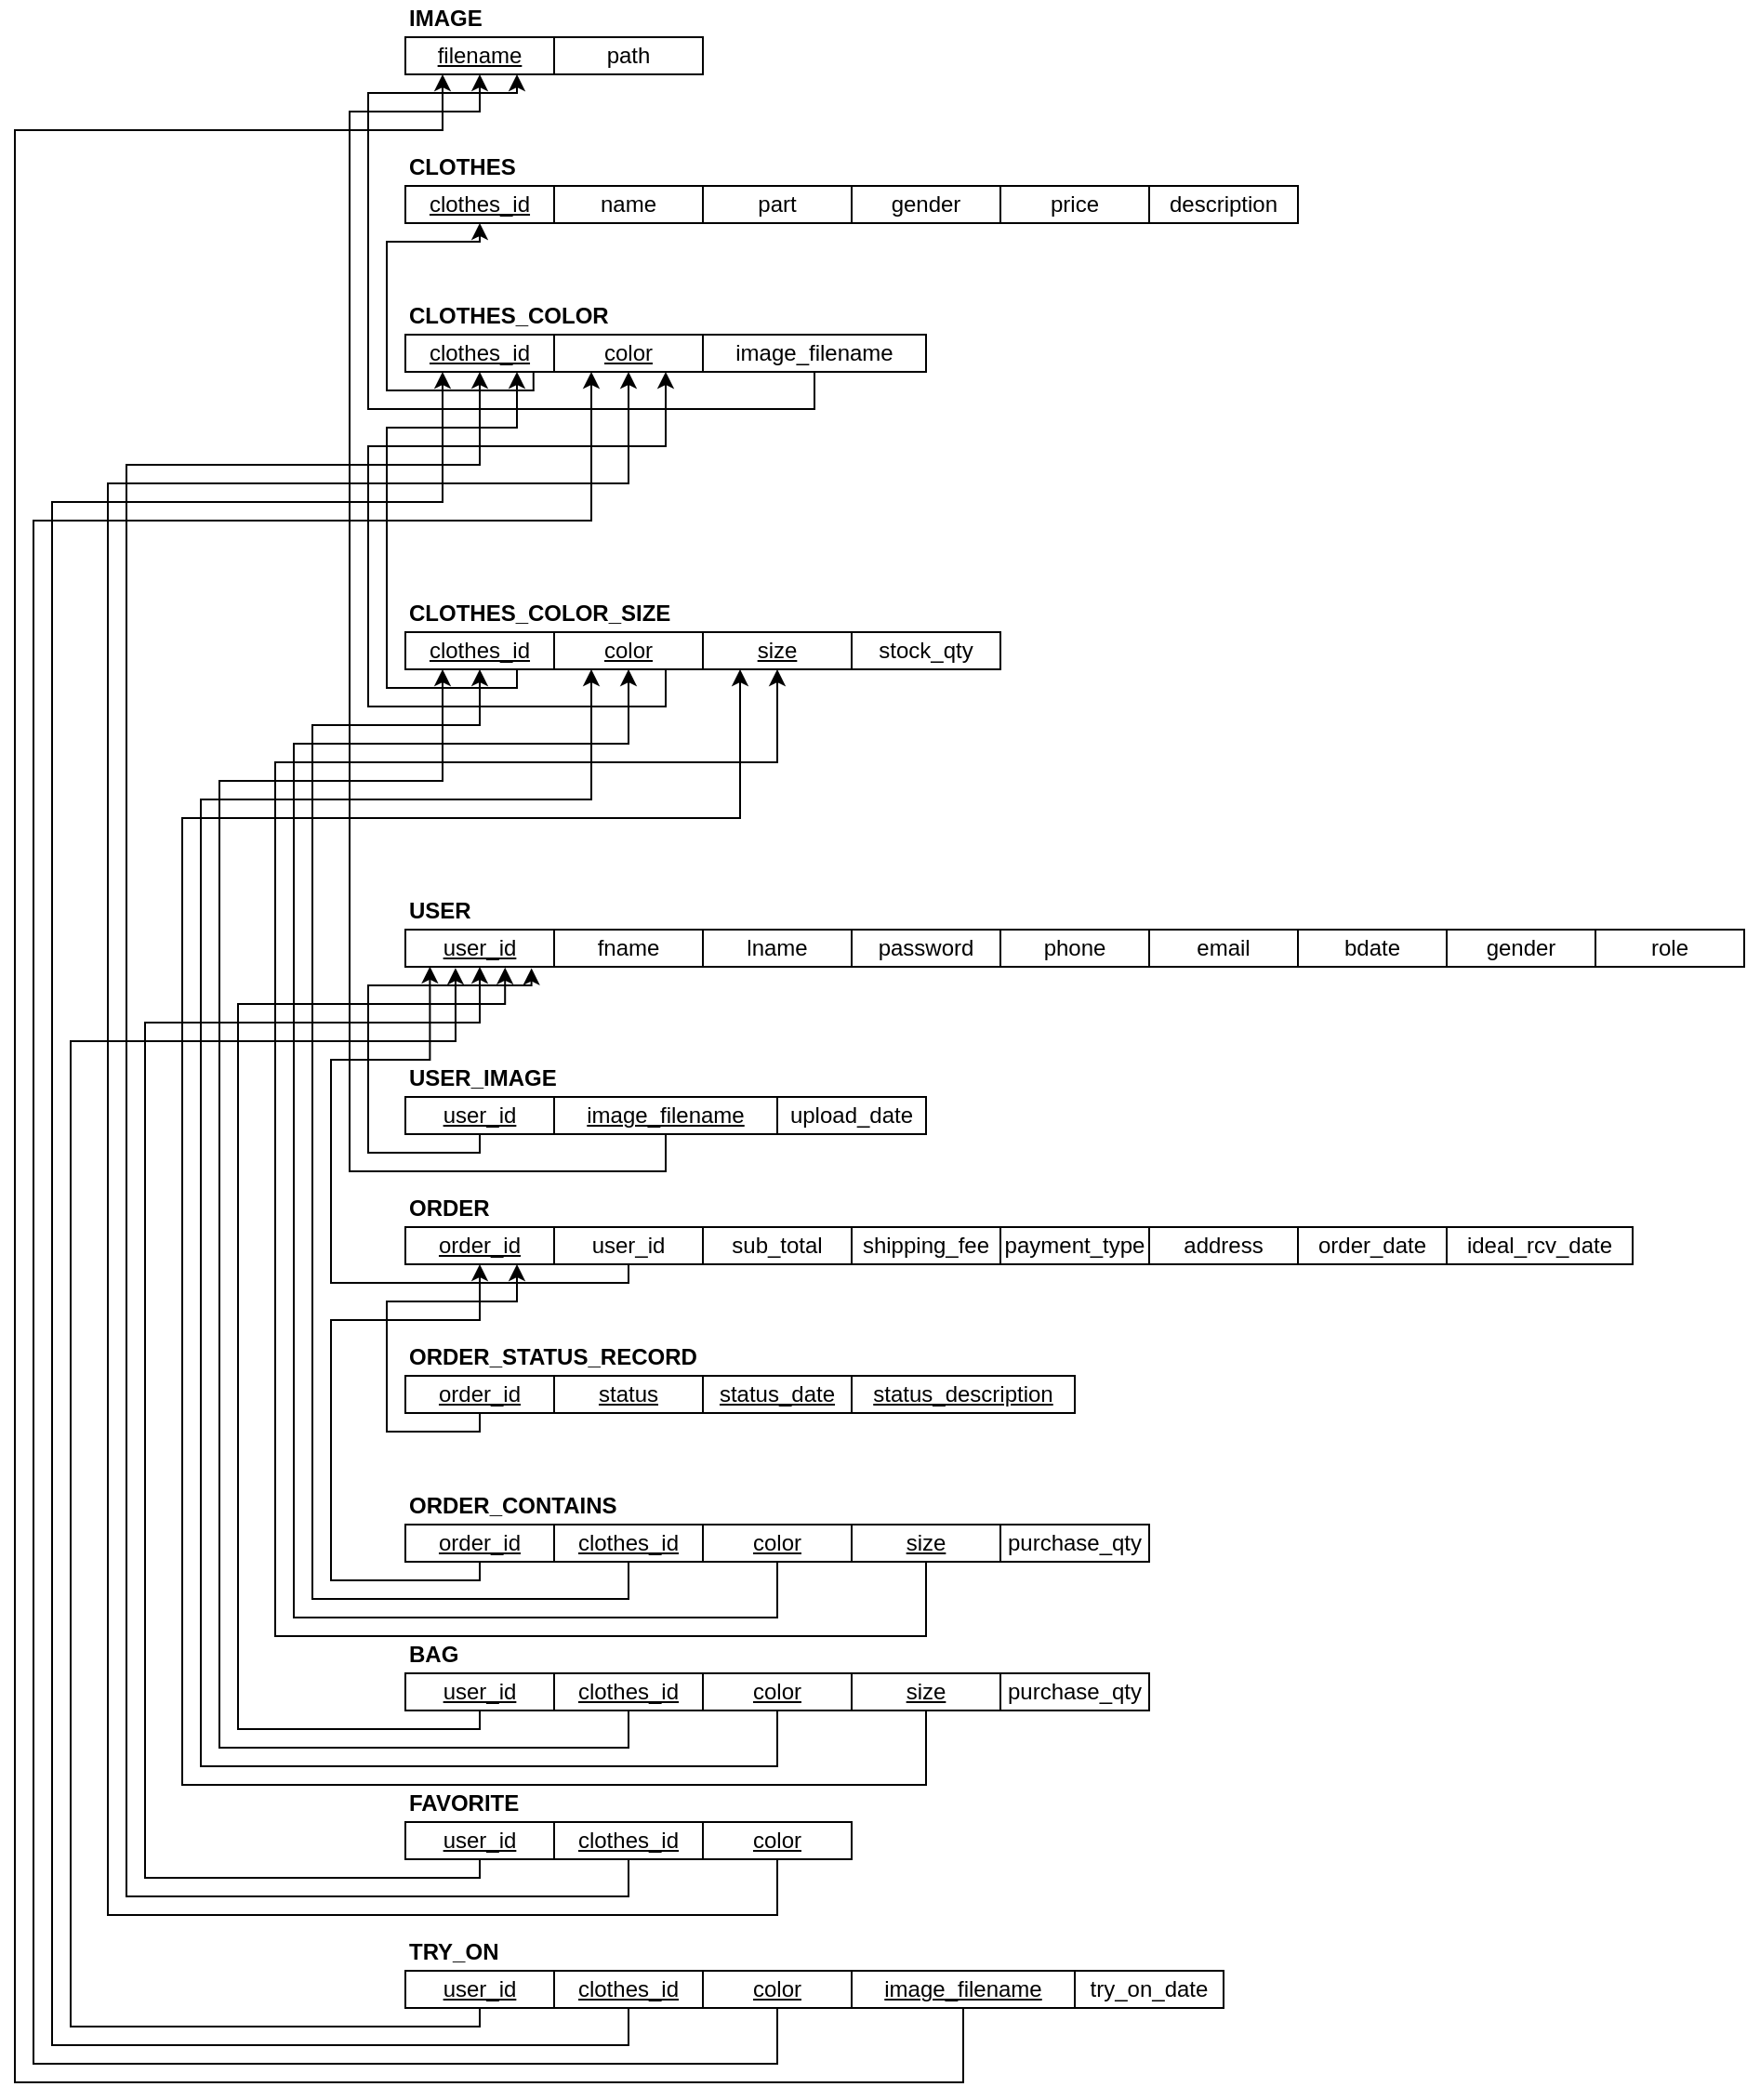 <mxfile version="24.9.1">
  <diagram name="第 1 页" id="pu7RplSgcO4xhjt9uPUx">
    <mxGraphModel dx="2412" dy="589" grid="1" gridSize="10" guides="1" tooltips="1" connect="1" arrows="1" fold="1" page="1" pageScale="1" pageWidth="827" pageHeight="1169" math="0" shadow="0">
      <root>
        <mxCell id="0" />
        <mxCell id="1" parent="0" />
        <mxCell id="Ce28fYQryjSVvfsQ6cTN-1" value="clothes_id" style="rounded=0;whiteSpace=wrap;html=1;fontStyle=4" parent="1" vertex="1">
          <mxGeometry x="40" y="240" width="80" height="20" as="geometry" />
        </mxCell>
        <mxCell id="Ce28fYQryjSVvfsQ6cTN-2" value="CLOTHES" style="text;html=1;align=left;verticalAlign=middle;whiteSpace=wrap;rounded=0;fontStyle=1" parent="1" vertex="1">
          <mxGeometry x="40" y="220" width="60" height="20" as="geometry" />
        </mxCell>
        <mxCell id="Ce28fYQryjSVvfsQ6cTN-3" value="name" style="rounded=0;whiteSpace=wrap;html=1;" parent="1" vertex="1">
          <mxGeometry x="120" y="240" width="80" height="20" as="geometry" />
        </mxCell>
        <mxCell id="Ce28fYQryjSVvfsQ6cTN-4" value="part" style="rounded=0;whiteSpace=wrap;html=1;" parent="1" vertex="1">
          <mxGeometry x="200" y="240" width="80" height="20" as="geometry" />
        </mxCell>
        <mxCell id="Ce28fYQryjSVvfsQ6cTN-5" value="gender" style="rounded=0;whiteSpace=wrap;html=1;" parent="1" vertex="1">
          <mxGeometry x="280" y="240" width="80" height="20" as="geometry" />
        </mxCell>
        <mxCell id="Ce28fYQryjSVvfsQ6cTN-6" value="price" style="rounded=0;whiteSpace=wrap;html=1;" parent="1" vertex="1">
          <mxGeometry x="360" y="240" width="80" height="20" as="geometry" />
        </mxCell>
        <mxCell id="Ce28fYQryjSVvfsQ6cTN-7" value="description" style="rounded=0;whiteSpace=wrap;html=1;" parent="1" vertex="1">
          <mxGeometry x="440" y="240" width="80" height="20" as="geometry" />
        </mxCell>
        <mxCell id="Ce28fYQryjSVvfsQ6cTN-56" style="edgeStyle=orthogonalEdgeStyle;rounded=0;orthogonalLoop=1;jettySize=auto;html=1;exitX=0.861;exitY=1.009;exitDx=0;exitDy=0;entryX=0.5;entryY=1;entryDx=0;entryDy=0;exitPerimeter=0;" parent="1" source="Ce28fYQryjSVvfsQ6cTN-8" target="Ce28fYQryjSVvfsQ6cTN-1" edge="1">
          <mxGeometry relative="1" as="geometry">
            <Array as="points">
              <mxPoint x="109" y="350" />
              <mxPoint x="30" y="350" />
              <mxPoint x="30" y="270" />
              <mxPoint x="80" y="270" />
            </Array>
          </mxGeometry>
        </mxCell>
        <mxCell id="Ce28fYQryjSVvfsQ6cTN-8" value="clothes_id" style="rounded=0;whiteSpace=wrap;html=1;fontStyle=4" parent="1" vertex="1">
          <mxGeometry x="40" y="320" width="80" height="20" as="geometry" />
        </mxCell>
        <mxCell id="Ce28fYQryjSVvfsQ6cTN-9" value="CLOTHES_COLOR" style="text;html=1;align=left;verticalAlign=middle;whiteSpace=wrap;rounded=0;fontStyle=1" parent="1" vertex="1">
          <mxGeometry x="40" y="300" width="60" height="20" as="geometry" />
        </mxCell>
        <mxCell id="Ce28fYQryjSVvfsQ6cTN-10" value="color" style="rounded=0;whiteSpace=wrap;html=1;fontStyle=4" parent="1" vertex="1">
          <mxGeometry x="120" y="320" width="80" height="20" as="geometry" />
        </mxCell>
        <mxCell id="Ce28fYQryjSVvfsQ6cTN-11" value="user_id" style="rounded=0;whiteSpace=wrap;html=1;fontStyle=4" parent="1" vertex="1">
          <mxGeometry x="40" y="640" width="80" height="20" as="geometry" />
        </mxCell>
        <mxCell id="Ce28fYQryjSVvfsQ6cTN-12" value="USER" style="text;html=1;align=left;verticalAlign=middle;whiteSpace=wrap;rounded=0;fontStyle=1" parent="1" vertex="1">
          <mxGeometry x="40" y="620" width="60" height="20" as="geometry" />
        </mxCell>
        <mxCell id="Ce28fYQryjSVvfsQ6cTN-13" value="fname" style="rounded=0;whiteSpace=wrap;html=1;fontStyle=0" parent="1" vertex="1">
          <mxGeometry x="120" y="640" width="80" height="20" as="geometry" />
        </mxCell>
        <mxCell id="Ce28fYQryjSVvfsQ6cTN-14" value="lname" style="rounded=0;whiteSpace=wrap;html=1;fontStyle=0" parent="1" vertex="1">
          <mxGeometry x="200" y="640" width="80" height="20" as="geometry" />
        </mxCell>
        <mxCell id="Ce28fYQryjSVvfsQ6cTN-15" value="password" style="rounded=0;whiteSpace=wrap;html=1;fontStyle=0" parent="1" vertex="1">
          <mxGeometry x="280" y="640" width="80" height="20" as="geometry" />
        </mxCell>
        <mxCell id="Ce28fYQryjSVvfsQ6cTN-16" value="phone" style="rounded=0;whiteSpace=wrap;html=1;fontStyle=0" parent="1" vertex="1">
          <mxGeometry x="360" y="640" width="80" height="20" as="geometry" />
        </mxCell>
        <mxCell id="Ce28fYQryjSVvfsQ6cTN-17" value="email" style="rounded=0;whiteSpace=wrap;html=1;fontStyle=0" parent="1" vertex="1">
          <mxGeometry x="440" y="640" width="80" height="20" as="geometry" />
        </mxCell>
        <mxCell id="Ce28fYQryjSVvfsQ6cTN-18" value="bdate" style="rounded=0;whiteSpace=wrap;html=1;fontStyle=0" parent="1" vertex="1">
          <mxGeometry x="520" y="640" width="80" height="20" as="geometry" />
        </mxCell>
        <mxCell id="Ce28fYQryjSVvfsQ6cTN-19" value="gender" style="rounded=0;whiteSpace=wrap;html=1;fontStyle=0" parent="1" vertex="1">
          <mxGeometry x="600" y="640" width="80" height="20" as="geometry" />
        </mxCell>
        <mxCell id="Ce28fYQryjSVvfsQ6cTN-20" value="role" style="rounded=0;whiteSpace=wrap;html=1;fontStyle=0" parent="1" vertex="1">
          <mxGeometry x="680" y="640" width="80" height="20" as="geometry" />
        </mxCell>
        <mxCell id="Ce28fYQryjSVvfsQ6cTN-21" value="filename" style="rounded=0;whiteSpace=wrap;html=1;fontStyle=4" parent="1" vertex="1">
          <mxGeometry x="40" y="160" width="80" height="20" as="geometry" />
        </mxCell>
        <mxCell id="Ce28fYQryjSVvfsQ6cTN-22" value="IMAGE" style="text;html=1;align=left;verticalAlign=middle;whiteSpace=wrap;rounded=0;fontStyle=1" parent="1" vertex="1">
          <mxGeometry x="40" y="140" width="60" height="20" as="geometry" />
        </mxCell>
        <mxCell id="Ce28fYQryjSVvfsQ6cTN-23" value="path" style="rounded=0;whiteSpace=wrap;html=1;fontStyle=0" parent="1" vertex="1">
          <mxGeometry x="120" y="160" width="80" height="20" as="geometry" />
        </mxCell>
        <mxCell id="Ce28fYQryjSVvfsQ6cTN-24" value="order_id" style="rounded=0;whiteSpace=wrap;html=1;fontStyle=4" parent="1" vertex="1">
          <mxGeometry x="40" y="800" width="80" height="20" as="geometry" />
        </mxCell>
        <mxCell id="Ce28fYQryjSVvfsQ6cTN-25" value="ORDER" style="text;html=1;align=left;verticalAlign=middle;whiteSpace=wrap;rounded=0;fontStyle=1" parent="1" vertex="1">
          <mxGeometry x="40" y="780" width="60" height="20" as="geometry" />
        </mxCell>
        <mxCell id="Ce28fYQryjSVvfsQ6cTN-26" value="sub_total" style="rounded=0;whiteSpace=wrap;html=1;fontStyle=0" parent="1" vertex="1">
          <mxGeometry x="200" y="800" width="80" height="20" as="geometry" />
        </mxCell>
        <mxCell id="Ce28fYQryjSVvfsQ6cTN-27" value="shipping_fee" style="rounded=0;whiteSpace=wrap;html=1;fontStyle=0" parent="1" vertex="1">
          <mxGeometry x="280" y="800" width="80" height="20" as="geometry" />
        </mxCell>
        <mxCell id="Ce28fYQryjSVvfsQ6cTN-28" value="payment_type" style="rounded=0;whiteSpace=wrap;html=1;fontStyle=0" parent="1" vertex="1">
          <mxGeometry x="360" y="800" width="80" height="20" as="geometry" />
        </mxCell>
        <mxCell id="Ce28fYQryjSVvfsQ6cTN-29" value="address" style="rounded=0;whiteSpace=wrap;html=1;fontStyle=0" parent="1" vertex="1">
          <mxGeometry x="440" y="800" width="80" height="20" as="geometry" />
        </mxCell>
        <mxCell id="Ce28fYQryjSVvfsQ6cTN-30" value="order_date" style="rounded=0;whiteSpace=wrap;html=1;fontStyle=0" parent="1" vertex="1">
          <mxGeometry x="520" y="800" width="80" height="20" as="geometry" />
        </mxCell>
        <mxCell id="Ce28fYQryjSVvfsQ6cTN-32" value="ideal_rcv_date" style="rounded=0;whiteSpace=wrap;html=1;fontStyle=0" parent="1" vertex="1">
          <mxGeometry x="600" y="800" width="100" height="20" as="geometry" />
        </mxCell>
        <mxCell id="Ce28fYQryjSVvfsQ6cTN-110" style="edgeStyle=orthogonalEdgeStyle;rounded=0;orthogonalLoop=1;jettySize=auto;html=1;exitX=0.5;exitY=1;exitDx=0;exitDy=0;entryX=0.75;entryY=1;entryDx=0;entryDy=0;" parent="1" source="Ce28fYQryjSVvfsQ6cTN-41" target="Ce28fYQryjSVvfsQ6cTN-24" edge="1">
          <mxGeometry relative="1" as="geometry">
            <Array as="points">
              <mxPoint x="80" y="910" />
              <mxPoint x="30" y="910" />
              <mxPoint x="30" y="840" />
              <mxPoint x="100" y="840" />
            </Array>
          </mxGeometry>
        </mxCell>
        <mxCell id="Ce28fYQryjSVvfsQ6cTN-41" value="order_id" style="rounded=0;whiteSpace=wrap;html=1;fontStyle=4" parent="1" vertex="1">
          <mxGeometry x="40" y="880" width="80" height="20" as="geometry" />
        </mxCell>
        <mxCell id="Ce28fYQryjSVvfsQ6cTN-42" value="ORDER_STATUS_RECORD" style="text;html=1;align=left;verticalAlign=middle;whiteSpace=wrap;rounded=0;fontStyle=1" parent="1" vertex="1">
          <mxGeometry x="40" y="860" width="60" height="20" as="geometry" />
        </mxCell>
        <mxCell id="Ce28fYQryjSVvfsQ6cTN-43" value="status" style="rounded=0;whiteSpace=wrap;html=1;fontStyle=4" parent="1" vertex="1">
          <mxGeometry x="120" y="880" width="80" height="20" as="geometry" />
        </mxCell>
        <mxCell id="Ce28fYQryjSVvfsQ6cTN-44" value="status_date" style="rounded=0;whiteSpace=wrap;html=1;fontStyle=4" parent="1" vertex="1">
          <mxGeometry x="200" y="880" width="80" height="20" as="geometry" />
        </mxCell>
        <mxCell id="Ce28fYQryjSVvfsQ6cTN-45" value="status_description" style="rounded=0;whiteSpace=wrap;html=1;fontStyle=4" parent="1" vertex="1">
          <mxGeometry x="280" y="880" width="120" height="20" as="geometry" />
        </mxCell>
        <mxCell id="Ce28fYQryjSVvfsQ6cTN-55" style="edgeStyle=orthogonalEdgeStyle;rounded=0;orthogonalLoop=1;jettySize=auto;html=1;exitX=0.5;exitY=1;exitDx=0;exitDy=0;entryX=0.75;entryY=1;entryDx=0;entryDy=0;" parent="1" source="Ce28fYQryjSVvfsQ6cTN-54" target="Ce28fYQryjSVvfsQ6cTN-21" edge="1">
          <mxGeometry relative="1" as="geometry">
            <Array as="points">
              <mxPoint x="260" y="360" />
              <mxPoint x="20" y="360" />
              <mxPoint x="20" y="190" />
              <mxPoint x="100" y="190" />
            </Array>
          </mxGeometry>
        </mxCell>
        <mxCell id="Ce28fYQryjSVvfsQ6cTN-54" value="image_filename" style="rounded=0;whiteSpace=wrap;html=1;fontStyle=0" parent="1" vertex="1">
          <mxGeometry x="200" y="320" width="120" height="20" as="geometry" />
        </mxCell>
        <mxCell id="Ce28fYQryjSVvfsQ6cTN-65" style="edgeStyle=orthogonalEdgeStyle;rounded=0;orthogonalLoop=1;jettySize=auto;html=1;exitX=0.5;exitY=1;exitDx=0;exitDy=0;entryX=0.848;entryY=1.039;entryDx=0;entryDy=0;entryPerimeter=0;" parent="1" source="Ce28fYQryjSVvfsQ6cTN-61" target="Ce28fYQryjSVvfsQ6cTN-11" edge="1">
          <mxGeometry relative="1" as="geometry">
            <Array as="points">
              <mxPoint x="80" y="760" />
              <mxPoint x="20" y="760" />
              <mxPoint x="20" y="670" />
              <mxPoint x="108" y="670" />
            </Array>
          </mxGeometry>
        </mxCell>
        <mxCell id="Ce28fYQryjSVvfsQ6cTN-61" value="user_id" style="rounded=0;whiteSpace=wrap;html=1;fontStyle=4" parent="1" vertex="1">
          <mxGeometry x="40" y="730" width="80" height="20" as="geometry" />
        </mxCell>
        <mxCell id="Ce28fYQryjSVvfsQ6cTN-62" value="USER_IMAGE" style="text;html=1;align=left;verticalAlign=middle;whiteSpace=wrap;rounded=0;fontStyle=1" parent="1" vertex="1">
          <mxGeometry x="40" y="710" width="60" height="20" as="geometry" />
        </mxCell>
        <mxCell id="Ce28fYQryjSVvfsQ6cTN-66" style="edgeStyle=orthogonalEdgeStyle;rounded=0;orthogonalLoop=1;jettySize=auto;html=1;exitX=0.5;exitY=1;exitDx=0;exitDy=0;entryX=0.5;entryY=1;entryDx=0;entryDy=0;" parent="1" source="Ce28fYQryjSVvfsQ6cTN-63" target="Ce28fYQryjSVvfsQ6cTN-21" edge="1">
          <mxGeometry relative="1" as="geometry">
            <Array as="points">
              <mxPoint x="180" y="770" />
              <mxPoint x="10" y="770" />
              <mxPoint x="10" y="200" />
              <mxPoint x="80" y="200" />
            </Array>
          </mxGeometry>
        </mxCell>
        <mxCell id="Ce28fYQryjSVvfsQ6cTN-63" value="image_filename" style="rounded=0;whiteSpace=wrap;html=1;fontStyle=4" parent="1" vertex="1">
          <mxGeometry x="120" y="730" width="120" height="20" as="geometry" />
        </mxCell>
        <mxCell id="Ce28fYQryjSVvfsQ6cTN-75" style="edgeStyle=orthogonalEdgeStyle;rounded=0;orthogonalLoop=1;jettySize=auto;html=1;exitX=0.5;exitY=1;exitDx=0;exitDy=0;entryX=0.5;entryY=1;entryDx=0;entryDy=0;" parent="1" source="Ce28fYQryjSVvfsQ6cTN-67" target="Ce28fYQryjSVvfsQ6cTN-24" edge="1">
          <mxGeometry relative="1" as="geometry">
            <Array as="points">
              <mxPoint x="80" y="990" />
              <mxPoint y="990" />
              <mxPoint y="850" />
              <mxPoint x="80" y="850" />
            </Array>
          </mxGeometry>
        </mxCell>
        <mxCell id="Ce28fYQryjSVvfsQ6cTN-67" value="order_id" style="rounded=0;whiteSpace=wrap;html=1;fontStyle=4" parent="1" vertex="1">
          <mxGeometry x="40" y="960" width="80" height="20" as="geometry" />
        </mxCell>
        <mxCell id="Ce28fYQryjSVvfsQ6cTN-68" value="ORDER_CONTAINS" style="text;html=1;align=left;verticalAlign=middle;whiteSpace=wrap;rounded=0;fontStyle=1" parent="1" vertex="1">
          <mxGeometry x="40" y="940" width="60" height="20" as="geometry" />
        </mxCell>
        <mxCell id="Ce28fYQryjSVvfsQ6cTN-76" style="edgeStyle=orthogonalEdgeStyle;rounded=0;orthogonalLoop=1;jettySize=auto;html=1;exitX=0.5;exitY=1;exitDx=0;exitDy=0;entryX=0.5;entryY=1;entryDx=0;entryDy=0;" parent="1" source="Ce28fYQryjSVvfsQ6cTN-69" target="Ce28fYQryjSVvfsQ6cTN-111" edge="1">
          <mxGeometry relative="1" as="geometry">
            <mxPoint x="80" y="340" as="targetPoint" />
            <Array as="points">
              <mxPoint x="160" y="1000" />
              <mxPoint x="-10" y="1000" />
              <mxPoint x="-10" y="530" />
              <mxPoint x="80" y="530" />
            </Array>
          </mxGeometry>
        </mxCell>
        <mxCell id="Ce28fYQryjSVvfsQ6cTN-69" value="clothes_id" style="rounded=0;whiteSpace=wrap;html=1;fontStyle=4" parent="1" vertex="1">
          <mxGeometry x="120" y="960" width="80" height="20" as="geometry" />
        </mxCell>
        <mxCell id="Ce28fYQryjSVvfsQ6cTN-77" style="edgeStyle=orthogonalEdgeStyle;rounded=0;orthogonalLoop=1;jettySize=auto;html=1;exitX=0.5;exitY=1;exitDx=0;exitDy=0;entryX=0.5;entryY=1;entryDx=0;entryDy=0;" parent="1" source="Ce28fYQryjSVvfsQ6cTN-70" target="Ce28fYQryjSVvfsQ6cTN-113" edge="1">
          <mxGeometry relative="1" as="geometry">
            <mxPoint x="188" y="342" as="targetPoint" />
            <Array as="points">
              <mxPoint x="240" y="1010" />
              <mxPoint x="-20" y="1010" />
              <mxPoint x="-20" y="540" />
              <mxPoint x="160" y="540" />
            </Array>
          </mxGeometry>
        </mxCell>
        <mxCell id="Ce28fYQryjSVvfsQ6cTN-70" value="color" style="rounded=0;whiteSpace=wrap;html=1;fontStyle=4" parent="1" vertex="1">
          <mxGeometry x="200" y="960" width="80" height="20" as="geometry" />
        </mxCell>
        <mxCell id="O14BqQU4A3LyIpAUuAXc-2" style="edgeStyle=orthogonalEdgeStyle;rounded=0;orthogonalLoop=1;jettySize=auto;html=1;exitX=0.5;exitY=1;exitDx=0;exitDy=0;entryX=0.5;entryY=1;entryDx=0;entryDy=0;" parent="1" source="Ce28fYQryjSVvfsQ6cTN-71" target="Ce28fYQryjSVvfsQ6cTN-114" edge="1">
          <mxGeometry relative="1" as="geometry">
            <Array as="points">
              <mxPoint x="320" y="1020" />
              <mxPoint x="-30" y="1020" />
              <mxPoint x="-30" y="550" />
              <mxPoint x="240" y="550" />
            </Array>
          </mxGeometry>
        </mxCell>
        <mxCell id="Ce28fYQryjSVvfsQ6cTN-71" value="size" style="rounded=0;whiteSpace=wrap;html=1;fontStyle=4" parent="1" vertex="1">
          <mxGeometry x="280" y="960" width="80" height="20" as="geometry" />
        </mxCell>
        <mxCell id="Ce28fYQryjSVvfsQ6cTN-73" value="purchase_qty" style="rounded=0;whiteSpace=wrap;html=1;fontStyle=0" parent="1" vertex="1">
          <mxGeometry x="360" y="960" width="80" height="20" as="geometry" />
        </mxCell>
        <mxCell id="Ce28fYQryjSVvfsQ6cTN-84" style="edgeStyle=orthogonalEdgeStyle;rounded=0;orthogonalLoop=1;jettySize=auto;html=1;exitX=0.5;exitY=1;exitDx=0;exitDy=0;entryX=0.67;entryY=1.019;entryDx=0;entryDy=0;entryPerimeter=0;" parent="1" source="Ce28fYQryjSVvfsQ6cTN-78" target="Ce28fYQryjSVvfsQ6cTN-11" edge="1">
          <mxGeometry relative="1" as="geometry">
            <Array as="points">
              <mxPoint x="80" y="1070" />
              <mxPoint x="-50" y="1070" />
              <mxPoint x="-50" y="680" />
              <mxPoint x="94" y="680" />
            </Array>
          </mxGeometry>
        </mxCell>
        <mxCell id="Ce28fYQryjSVvfsQ6cTN-78" value="user_id" style="rounded=0;whiteSpace=wrap;html=1;fontStyle=4" parent="1" vertex="1">
          <mxGeometry x="40" y="1040" width="80" height="20" as="geometry" />
        </mxCell>
        <mxCell id="Ce28fYQryjSVvfsQ6cTN-79" value="BAG" style="text;html=1;align=left;verticalAlign=middle;whiteSpace=wrap;rounded=0;fontStyle=1" parent="1" vertex="1">
          <mxGeometry x="40" y="1020" width="60" height="20" as="geometry" />
        </mxCell>
        <mxCell id="Ce28fYQryjSVvfsQ6cTN-85" style="edgeStyle=orthogonalEdgeStyle;rounded=0;orthogonalLoop=1;jettySize=auto;html=1;exitX=0.5;exitY=1;exitDx=0;exitDy=0;entryX=0.25;entryY=1;entryDx=0;entryDy=0;" parent="1" source="Ce28fYQryjSVvfsQ6cTN-80" target="Ce28fYQryjSVvfsQ6cTN-111" edge="1">
          <mxGeometry relative="1" as="geometry">
            <mxPoint x="70" y="340" as="targetPoint" />
            <Array as="points">
              <mxPoint x="160" y="1080" />
              <mxPoint x="-60" y="1080" />
              <mxPoint x="-60" y="560" />
              <mxPoint x="60" y="560" />
            </Array>
          </mxGeometry>
        </mxCell>
        <mxCell id="Ce28fYQryjSVvfsQ6cTN-80" value="clothes_id" style="rounded=0;whiteSpace=wrap;html=1;fontStyle=4" parent="1" vertex="1">
          <mxGeometry x="120" y="1040" width="80" height="20" as="geometry" />
        </mxCell>
        <mxCell id="Ce28fYQryjSVvfsQ6cTN-86" style="edgeStyle=orthogonalEdgeStyle;rounded=0;orthogonalLoop=1;jettySize=auto;html=1;exitX=0.5;exitY=1;exitDx=0;exitDy=0;entryX=0.25;entryY=1;entryDx=0;entryDy=0;" parent="1" source="Ce28fYQryjSVvfsQ6cTN-81" target="Ce28fYQryjSVvfsQ6cTN-113" edge="1">
          <mxGeometry relative="1" as="geometry">
            <Array as="points">
              <mxPoint x="240" y="1090" />
              <mxPoint x="-70" y="1090" />
              <mxPoint x="-70" y="570" />
              <mxPoint x="140" y="570" />
            </Array>
          </mxGeometry>
        </mxCell>
        <mxCell id="Ce28fYQryjSVvfsQ6cTN-81" value="color" style="rounded=0;whiteSpace=wrap;html=1;fontStyle=4" parent="1" vertex="1">
          <mxGeometry x="200" y="1040" width="80" height="20" as="geometry" />
        </mxCell>
        <mxCell id="O14BqQU4A3LyIpAUuAXc-3" style="edgeStyle=orthogonalEdgeStyle;rounded=0;orthogonalLoop=1;jettySize=auto;html=1;exitX=0.5;exitY=1;exitDx=0;exitDy=0;entryX=0.25;entryY=1;entryDx=0;entryDy=0;" parent="1" source="Ce28fYQryjSVvfsQ6cTN-82" target="Ce28fYQryjSVvfsQ6cTN-114" edge="1">
          <mxGeometry relative="1" as="geometry">
            <Array as="points">
              <mxPoint x="320" y="1100" />
              <mxPoint x="-80" y="1100" />
              <mxPoint x="-80" y="580" />
              <mxPoint x="220" y="580" />
            </Array>
          </mxGeometry>
        </mxCell>
        <mxCell id="Ce28fYQryjSVvfsQ6cTN-82" value="size" style="rounded=0;whiteSpace=wrap;html=1;fontStyle=4" parent="1" vertex="1">
          <mxGeometry x="280" y="1040" width="80" height="20" as="geometry" />
        </mxCell>
        <mxCell id="Ce28fYQryjSVvfsQ6cTN-83" value="purchase_qty" style="rounded=0;whiteSpace=wrap;html=1;fontStyle=0" parent="1" vertex="1">
          <mxGeometry x="360" y="1040" width="80" height="20" as="geometry" />
        </mxCell>
        <mxCell id="Ce28fYQryjSVvfsQ6cTN-94" style="edgeStyle=orthogonalEdgeStyle;rounded=0;orthogonalLoop=1;jettySize=auto;html=1;exitX=0.5;exitY=1;exitDx=0;exitDy=0;entryX=0.5;entryY=1;entryDx=0;entryDy=0;" parent="1" source="Ce28fYQryjSVvfsQ6cTN-88" target="Ce28fYQryjSVvfsQ6cTN-11" edge="1">
          <mxGeometry relative="1" as="geometry">
            <Array as="points">
              <mxPoint x="80" y="1150" />
              <mxPoint x="-100" y="1150" />
              <mxPoint x="-100" y="690" />
              <mxPoint x="80" y="690" />
            </Array>
          </mxGeometry>
        </mxCell>
        <mxCell id="Ce28fYQryjSVvfsQ6cTN-88" value="user_id" style="rounded=0;whiteSpace=wrap;html=1;fontStyle=4" parent="1" vertex="1">
          <mxGeometry x="40" y="1120" width="80" height="20" as="geometry" />
        </mxCell>
        <mxCell id="Ce28fYQryjSVvfsQ6cTN-89" value="FAVORITE" style="text;html=1;align=left;verticalAlign=middle;whiteSpace=wrap;rounded=0;fontStyle=1" parent="1" vertex="1">
          <mxGeometry x="40" y="1100" width="60" height="20" as="geometry" />
        </mxCell>
        <mxCell id="Ce28fYQryjSVvfsQ6cTN-96" style="edgeStyle=orthogonalEdgeStyle;rounded=0;orthogonalLoop=1;jettySize=auto;html=1;exitX=0.5;exitY=1;exitDx=0;exitDy=0;entryX=0.5;entryY=1;entryDx=0;entryDy=0;" parent="1" source="Ce28fYQryjSVvfsQ6cTN-90" target="Ce28fYQryjSVvfsQ6cTN-8" edge="1">
          <mxGeometry relative="1" as="geometry">
            <Array as="points">
              <mxPoint x="160" y="1160" />
              <mxPoint x="-110" y="1160" />
              <mxPoint x="-110" y="390" />
              <mxPoint x="80" y="390" />
            </Array>
          </mxGeometry>
        </mxCell>
        <mxCell id="Ce28fYQryjSVvfsQ6cTN-90" value="clothes_id" style="rounded=0;whiteSpace=wrap;html=1;fontStyle=4" parent="1" vertex="1">
          <mxGeometry x="120" y="1120" width="80" height="20" as="geometry" />
        </mxCell>
        <mxCell id="Ce28fYQryjSVvfsQ6cTN-97" style="edgeStyle=orthogonalEdgeStyle;rounded=0;orthogonalLoop=1;jettySize=auto;html=1;exitX=0.5;exitY=1;exitDx=0;exitDy=0;entryX=0.5;entryY=1;entryDx=0;entryDy=0;" parent="1" source="Ce28fYQryjSVvfsQ6cTN-91" target="Ce28fYQryjSVvfsQ6cTN-10" edge="1">
          <mxGeometry relative="1" as="geometry">
            <mxPoint x="153" y="342" as="targetPoint" />
            <Array as="points">
              <mxPoint x="240" y="1170" />
              <mxPoint x="-120" y="1170" />
              <mxPoint x="-120" y="400" />
              <mxPoint x="160" y="400" />
            </Array>
          </mxGeometry>
        </mxCell>
        <mxCell id="Ce28fYQryjSVvfsQ6cTN-91" value="color" style="rounded=0;whiteSpace=wrap;html=1;fontStyle=4" parent="1" vertex="1">
          <mxGeometry x="200" y="1120" width="80" height="20" as="geometry" />
        </mxCell>
        <mxCell id="Ce28fYQryjSVvfsQ6cTN-106" style="edgeStyle=orthogonalEdgeStyle;rounded=0;orthogonalLoop=1;jettySize=auto;html=1;exitX=0.5;exitY=1;exitDx=0;exitDy=0;entryX=0.337;entryY=1.029;entryDx=0;entryDy=0;entryPerimeter=0;" parent="1" source="Ce28fYQryjSVvfsQ6cTN-98" target="Ce28fYQryjSVvfsQ6cTN-11" edge="1">
          <mxGeometry relative="1" as="geometry">
            <mxPoint x="40" y="460" as="targetPoint" />
            <Array as="points">
              <mxPoint x="80" y="1230" />
              <mxPoint x="-140" y="1230" />
              <mxPoint x="-140" y="700" />
              <mxPoint x="67" y="700" />
            </Array>
          </mxGeometry>
        </mxCell>
        <mxCell id="Ce28fYQryjSVvfsQ6cTN-98" value="user_id" style="rounded=0;whiteSpace=wrap;html=1;fontStyle=4" parent="1" vertex="1">
          <mxGeometry x="40" y="1200" width="80" height="20" as="geometry" />
        </mxCell>
        <mxCell id="Ce28fYQryjSVvfsQ6cTN-99" value="TRY_ON" style="text;html=1;align=left;verticalAlign=middle;whiteSpace=wrap;rounded=0;fontStyle=1" parent="1" vertex="1">
          <mxGeometry x="40" y="1180" width="60" height="20" as="geometry" />
        </mxCell>
        <mxCell id="Ce28fYQryjSVvfsQ6cTN-107" style="edgeStyle=orthogonalEdgeStyle;rounded=0;orthogonalLoop=1;jettySize=auto;html=1;exitX=0.5;exitY=1;exitDx=0;exitDy=0;entryX=0.25;entryY=1;entryDx=0;entryDy=0;" parent="1" source="Ce28fYQryjSVvfsQ6cTN-100" target="Ce28fYQryjSVvfsQ6cTN-8" edge="1">
          <mxGeometry relative="1" as="geometry">
            <mxPoint x="49" y="341" as="targetPoint" />
            <Array as="points">
              <mxPoint x="160" y="1240" />
              <mxPoint x="-150" y="1240" />
              <mxPoint x="-150" y="410" />
              <mxPoint x="60" y="410" />
            </Array>
          </mxGeometry>
        </mxCell>
        <mxCell id="Ce28fYQryjSVvfsQ6cTN-100" value="clothes_id" style="rounded=0;whiteSpace=wrap;html=1;fontStyle=4" parent="1" vertex="1">
          <mxGeometry x="120" y="1200" width="80" height="20" as="geometry" />
        </mxCell>
        <mxCell id="Ce28fYQryjSVvfsQ6cTN-108" style="edgeStyle=orthogonalEdgeStyle;rounded=0;orthogonalLoop=1;jettySize=auto;html=1;exitX=0.5;exitY=1;exitDx=0;exitDy=0;entryX=0.25;entryY=1;entryDx=0;entryDy=0;" parent="1" source="Ce28fYQryjSVvfsQ6cTN-101" target="Ce28fYQryjSVvfsQ6cTN-10" edge="1">
          <mxGeometry relative="1" as="geometry">
            <Array as="points">
              <mxPoint x="240" y="1250" />
              <mxPoint x="-160" y="1250" />
              <mxPoint x="-160" y="420" />
              <mxPoint x="140" y="420" />
            </Array>
          </mxGeometry>
        </mxCell>
        <mxCell id="Ce28fYQryjSVvfsQ6cTN-101" value="color" style="rounded=0;whiteSpace=wrap;html=1;fontStyle=4" parent="1" vertex="1">
          <mxGeometry x="200" y="1200" width="80" height="20" as="geometry" />
        </mxCell>
        <mxCell id="Ce28fYQryjSVvfsQ6cTN-102" value="upload_date" style="rounded=0;whiteSpace=wrap;html=1;fontStyle=0" parent="1" vertex="1">
          <mxGeometry x="240" y="730" width="80" height="20" as="geometry" />
        </mxCell>
        <mxCell id="Ce28fYQryjSVvfsQ6cTN-109" style="edgeStyle=orthogonalEdgeStyle;rounded=0;orthogonalLoop=1;jettySize=auto;html=1;exitX=0.5;exitY=1;exitDx=0;exitDy=0;entryX=0.25;entryY=1;entryDx=0;entryDy=0;" parent="1" source="Ce28fYQryjSVvfsQ6cTN-104" target="Ce28fYQryjSVvfsQ6cTN-21" edge="1">
          <mxGeometry relative="1" as="geometry">
            <Array as="points">
              <mxPoint x="340" y="1260" />
              <mxPoint x="-170" y="1260" />
              <mxPoint x="-170" y="210" />
              <mxPoint x="60" y="210" />
            </Array>
          </mxGeometry>
        </mxCell>
        <mxCell id="Ce28fYQryjSVvfsQ6cTN-104" value="image_filename" style="rounded=0;whiteSpace=wrap;html=1;fontStyle=4" parent="1" vertex="1">
          <mxGeometry x="280" y="1200" width="120" height="20" as="geometry" />
        </mxCell>
        <mxCell id="Ce28fYQryjSVvfsQ6cTN-105" value="try_on_date" style="rounded=0;whiteSpace=wrap;html=1;fontStyle=0" parent="1" vertex="1">
          <mxGeometry x="400" y="1200" width="80" height="20" as="geometry" />
        </mxCell>
        <mxCell id="Ce28fYQryjSVvfsQ6cTN-111" value="clothes_id" style="rounded=0;whiteSpace=wrap;html=1;fontStyle=4" parent="1" vertex="1">
          <mxGeometry x="40" y="480" width="80" height="20" as="geometry" />
        </mxCell>
        <mxCell id="Ce28fYQryjSVvfsQ6cTN-112" value="CLOTHES_COLOR_SIZE" style="text;html=1;align=left;verticalAlign=middle;whiteSpace=wrap;rounded=0;fontStyle=1" parent="1" vertex="1">
          <mxGeometry x="40" y="460" width="60" height="20" as="geometry" />
        </mxCell>
        <mxCell id="Ce28fYQryjSVvfsQ6cTN-113" value="color" style="rounded=0;whiteSpace=wrap;html=1;fontStyle=4" parent="1" vertex="1">
          <mxGeometry x="120" y="480" width="80" height="20" as="geometry" />
        </mxCell>
        <mxCell id="Ce28fYQryjSVvfsQ6cTN-114" value="size" style="rounded=0;whiteSpace=wrap;html=1;fontStyle=4" parent="1" vertex="1">
          <mxGeometry x="200" y="480" width="80" height="20" as="geometry" />
        </mxCell>
        <mxCell id="Ce28fYQryjSVvfsQ6cTN-115" value="stock_qty" style="rounded=0;whiteSpace=wrap;html=1;fontStyle=0" parent="1" vertex="1">
          <mxGeometry x="280" y="480" width="80" height="20" as="geometry" />
        </mxCell>
        <mxCell id="Ce28fYQryjSVvfsQ6cTN-118" style="edgeStyle=orthogonalEdgeStyle;rounded=0;orthogonalLoop=1;jettySize=auto;html=1;exitX=0.75;exitY=1;exitDx=0;exitDy=0;entryX=0.75;entryY=1;entryDx=0;entryDy=0;" parent="1" source="Ce28fYQryjSVvfsQ6cTN-111" target="Ce28fYQryjSVvfsQ6cTN-8" edge="1">
          <mxGeometry relative="1" as="geometry">
            <Array as="points">
              <mxPoint x="100" y="510" />
              <mxPoint x="30" y="510" />
              <mxPoint x="30" y="370" />
              <mxPoint x="100" y="370" />
            </Array>
          </mxGeometry>
        </mxCell>
        <mxCell id="Ce28fYQryjSVvfsQ6cTN-119" style="edgeStyle=orthogonalEdgeStyle;rounded=0;orthogonalLoop=1;jettySize=auto;html=1;exitX=0.75;exitY=1;exitDx=0;exitDy=0;entryX=0.75;entryY=1;entryDx=0;entryDy=0;" parent="1" source="Ce28fYQryjSVvfsQ6cTN-113" target="Ce28fYQryjSVvfsQ6cTN-10" edge="1">
          <mxGeometry relative="1" as="geometry">
            <Array as="points">
              <mxPoint x="180" y="520" />
              <mxPoint x="20" y="520" />
              <mxPoint x="20" y="380" />
              <mxPoint x="180" y="380" />
            </Array>
          </mxGeometry>
        </mxCell>
        <mxCell id="wzM92_d4zS0g7keervDY-1" value="user_id" style="rounded=0;whiteSpace=wrap;html=1;fontStyle=0" vertex="1" parent="1">
          <mxGeometry x="120" y="800" width="80" height="20" as="geometry" />
        </mxCell>
        <mxCell id="wzM92_d4zS0g7keervDY-3" style="edgeStyle=orthogonalEdgeStyle;rounded=0;orthogonalLoop=1;jettySize=auto;html=1;exitX=0.5;exitY=1;exitDx=0;exitDy=0;entryX=0.165;entryY=0.995;entryDx=0;entryDy=0;entryPerimeter=0;" edge="1" parent="1" source="wzM92_d4zS0g7keervDY-1" target="Ce28fYQryjSVvfsQ6cTN-11">
          <mxGeometry relative="1" as="geometry">
            <Array as="points">
              <mxPoint x="160" y="830" />
              <mxPoint y="830" />
              <mxPoint y="710" />
              <mxPoint x="53" y="710" />
            </Array>
          </mxGeometry>
        </mxCell>
      </root>
    </mxGraphModel>
  </diagram>
</mxfile>
